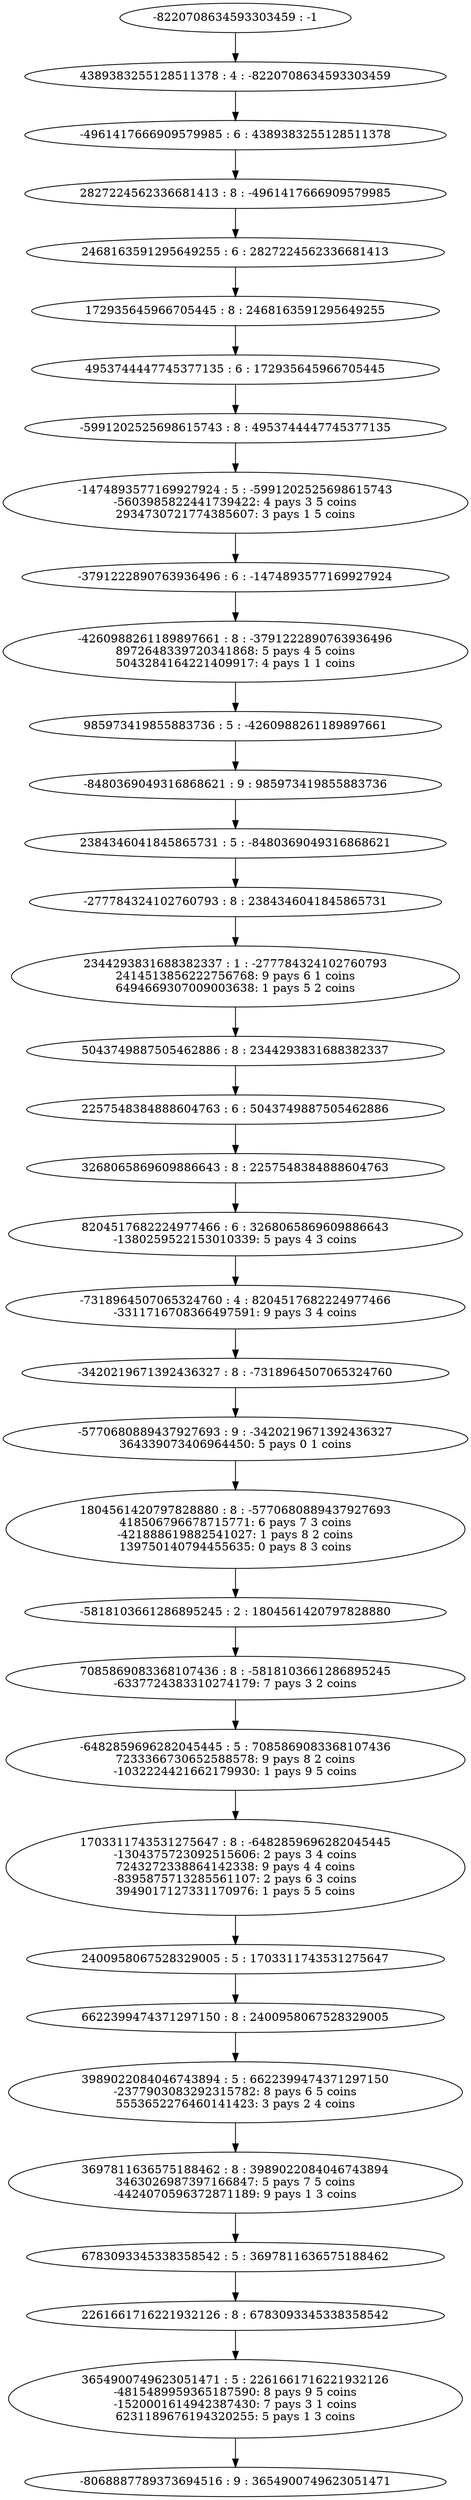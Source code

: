 digraph "plots_10_0.9_0.1_1000000.0_6000.0_2880000.0/tree_0.dot" {
	0 [label="-8220708634593303459 : -1"]
	1 [label="4389383255128511378 : 4 : -8220708634593303459
"]
	2 [label="-4961417666909579985 : 6 : 4389383255128511378
"]
	3 [label="2827224562336681413 : 8 : -4961417666909579985
"]
	4 [label="2468163591295649255 : 6 : 2827224562336681413
"]
	5 [label="172935645966705445 : 8 : 2468163591295649255
"]
	6 [label="4953744447745377135 : 6 : 172935645966705445
"]
	7 [label="-5991202525698615743 : 8 : 4953744447745377135
"]
	8 [label="-1474893577169927924 : 5 : -5991202525698615743
-5603985822441739422: 4 pays 3 5 coins
2934730721774385607: 3 pays 1 5 coins
"]
	9 [label="-3791222890763936496 : 6 : -1474893577169927924
"]
	10 [label="-4260988261189897661 : 8 : -3791222890763936496
8972648339720341868: 5 pays 4 5 coins
5043284164221409917: 4 pays 1 1 coins
"]
	11 [label="985973419855883736 : 5 : -4260988261189897661
"]
	12 [label="-8480369049316868621 : 9 : 985973419855883736
"]
	13 [label="2384346041845865731 : 5 : -8480369049316868621
"]
	14 [label="-277784324102760793 : 8 : 2384346041845865731
"]
	15 [label="2344293831688382337 : 1 : -277784324102760793
2414513856222756768: 9 pays 6 1 coins
6494669307009003638: 1 pays 5 2 coins
"]
	16 [label="5043749887505462886 : 8 : 2344293831688382337
"]
	17 [label="2257548384888604763 : 6 : 5043749887505462886
"]
	18 [label="3268065869609886643 : 8 : 2257548384888604763
"]
	19 [label="8204517682224977466 : 6 : 3268065869609886643
-1380259522153010339: 5 pays 4 3 coins
"]
	20 [label="-7318964507065324760 : 4 : 8204517682224977466
-3311716708366497591: 9 pays 3 4 coins
"]
	21 [label="-3420219671392436327 : 8 : -7318964507065324760
"]
	22 [label="-5770680889437927693 : 9 : -3420219671392436327
364339073406964450: 5 pays 0 1 coins
"]
	23 [label="1804561420797828880 : 8 : -5770680889437927693
418506796678715771: 6 pays 7 3 coins
-421888619882541027: 1 pays 8 2 coins
139750140794455635: 0 pays 8 3 coins
"]
	24 [label="-5818103661286895245 : 2 : 1804561420797828880
"]
	25 [label="7085869083368107436 : 8 : -5818103661286895245
-6337724383310274179: 7 pays 3 2 coins
"]
	26 [label="-6482859696282045445 : 5 : 7085869083368107436
7233366730652588578: 9 pays 8 2 coins
-1032224421662179930: 1 pays 9 5 coins
"]
	27 [label="1703311743531275647 : 8 : -6482859696282045445
-1304375723092515606: 2 pays 3 4 coins
7243272338864142338: 9 pays 4 4 coins
-8395875713285561107: 2 pays 6 3 coins
3949017127331170976: 1 pays 5 5 coins
"]
	28 [label="2400958067528329005 : 5 : 1703311743531275647
"]
	29 [label="6622399474371297150 : 8 : 2400958067528329005
"]
	30 [label="3989022084046743894 : 5 : 6622399474371297150
-2377903083292315782: 8 pays 6 5 coins
5553652276460141423: 3 pays 2 4 coins
"]
	31 [label="3697811636575188462 : 8 : 3989022084046743894
3463026987397166847: 5 pays 7 5 coins
-4424070596372871189: 9 pays 1 3 coins
"]
	32 [label="6783093345338358542 : 5 : 3697811636575188462
"]
	33 [label="2261661716221932126 : 8 : 6783093345338358542
"]
	34 [label="3654900749623051471 : 5 : 2261661716221932126
-4815489959365187590: 8 pays 9 5 coins
-1520001614942387430: 7 pays 3 1 coins
6231189676194320255: 5 pays 1 3 coins
"]
	35 [label="-8068887789373694516 : 9 : 3654900749623051471
"]
	0 -> 1
	1 -> 2
	2 -> 3
	3 -> 4
	4 -> 5
	5 -> 6
	6 -> 7
	7 -> 8
	8 -> 9
	9 -> 10
	10 -> 11
	11 -> 12
	12 -> 13
	13 -> 14
	14 -> 15
	15 -> 16
	16 -> 17
	17 -> 18
	18 -> 19
	19 -> 20
	20 -> 21
	21 -> 22
	22 -> 23
	23 -> 24
	24 -> 25
	25 -> 26
	26 -> 27
	27 -> 28
	28 -> 29
	29 -> 30
	30 -> 31
	31 -> 32
	32 -> 33
	33 -> 34
	34 -> 35
}
